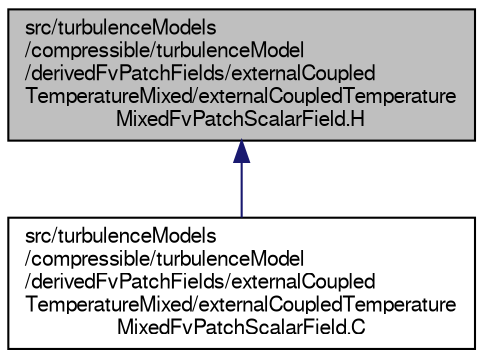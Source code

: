 digraph "src/turbulenceModels/compressible/turbulenceModel/derivedFvPatchFields/externalCoupledTemperatureMixed/externalCoupledTemperatureMixedFvPatchScalarField.H"
{
  bgcolor="transparent";
  edge [fontname="FreeSans",fontsize="10",labelfontname="FreeSans",labelfontsize="10"];
  node [fontname="FreeSans",fontsize="10",shape=record];
  Node193 [label="src/turbulenceModels\l/compressible/turbulenceModel\l/derivedFvPatchFields/externalCoupled\lTemperatureMixed/externalCoupledTemperature\lMixedFvPatchScalarField.H",height=0.2,width=0.4,color="black", fillcolor="grey75", style="filled", fontcolor="black"];
  Node193 -> Node194 [dir="back",color="midnightblue",fontsize="10",style="solid",fontname="FreeSans"];
  Node194 [label="src/turbulenceModels\l/compressible/turbulenceModel\l/derivedFvPatchFields/externalCoupled\lTemperatureMixed/externalCoupledTemperature\lMixedFvPatchScalarField.C",height=0.2,width=0.4,color="black",URL="$a17312.html"];
}
